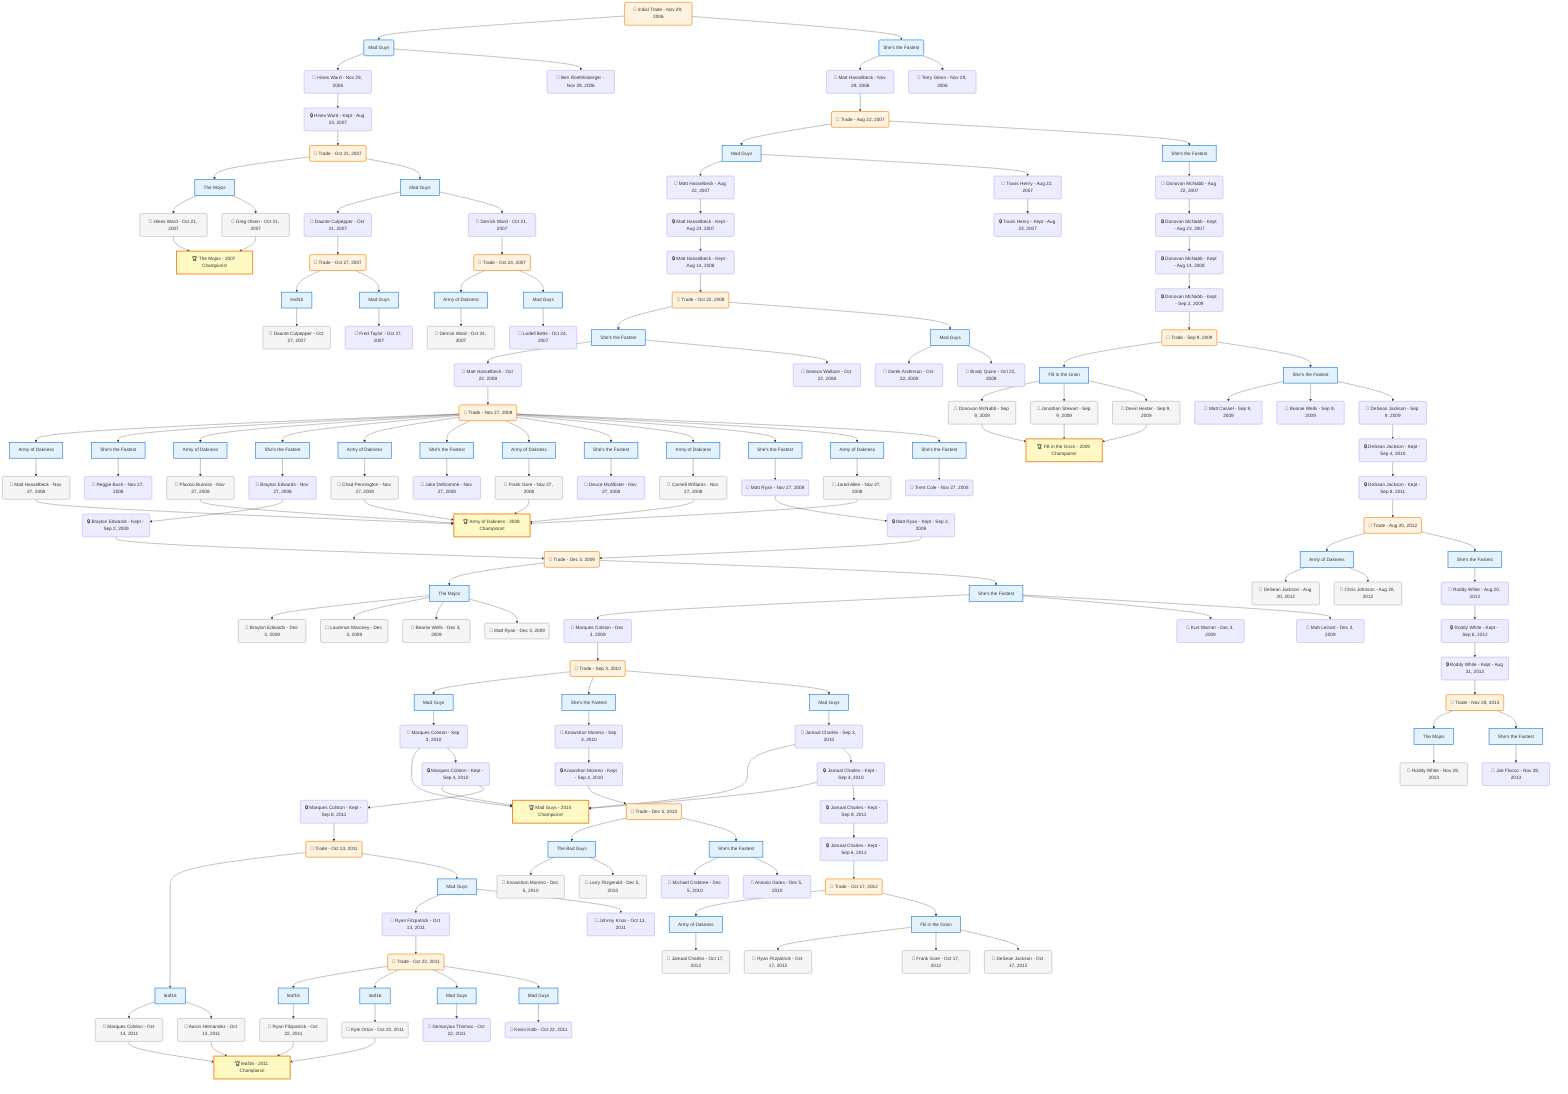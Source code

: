 flowchart TD

    TRADE_MAIN("🔄 Initial Trade - Nov 29, 2006")
    TEAM_1("Mad Guys")
    TEAM_2("She's the Fastest")
    NODE_bdd103d9-e937-4bd8-b04e-546096a292a3("🔄 Hines Ward - Nov 29, 2006")
    NODE_6dc4042b-a2e1-40c6-8e03-38e6cf033431("🔒 Hines Ward - Kept - Aug 23, 2007")
    TRADE_b250236a-2382-4234-a042-2fa84a81b06a_3("🔄 Trade - Oct 21, 2007")
    TEAM_bbe2d0ad-54cf-4c22-be82-b2a5f262a157_4["The Mojos"]
    NODE_a7ed07a6-5420-4b99-8ae3-52ac5f26f613("🔄 Hines Ward - Oct 21, 2007")
    CHAMP_bbe2d0ad-54cf-4c22-be82-b2a5f262a157_2007["🏆 The Mojos - 2007 Champions!"]
    NODE_d004e552-ba1f-4f47-9539-624fc836fe72("🔄 Greg Olsen - Oct 21, 2007")
    TEAM_f5908944-6efd-40eb-af54-6c53004e0e2f_5["Mad Guys"]
    NODE_cff5655f-ac9d-487f-8ed1-92e3214e7365("🔄 Daunte Culpepper - Oct 21, 2007")
    TRADE_d82814c6-efe8-490e-b050-0827437467f5_6("🔄 Trade - Oct 27, 2007")
    TEAM_66fb98f4-89a7-45f9-893a-b41d71e6249d_7["leaf16"]
    NODE_40344948-41af-46d8-aa96-162bd5375742("🔄 Daunte Culpepper - Oct 27, 2007")
    TEAM_f5908944-6efd-40eb-af54-6c53004e0e2f_8["Mad Guys"]
    NODE_7c19adeb-a389-46dd-b0ce-fd57c985fe12("🔄 Fred Taylor - Oct 27, 2007")
    NODE_81120f5b-22bd-47e9-ab35-f04a90bb4058("🔄 Derrick Ward - Oct 21, 2007")
    TRADE_25353955-008c-4061-a94f-c2f38bd5f009_9("🔄 Trade - Oct 24, 2007")
    TEAM_40f7599b-e68f-4bf4-9553-bf7e10924635_10["Army of Dakness"]
    NODE_1a6c2671-f892-47bc-a02b-48de9fec7422("🔄 Derrick Ward - Oct 24, 2007")
    TEAM_f5908944-6efd-40eb-af54-6c53004e0e2f_11["Mad Guys"]
    NODE_1b4d153f-f93c-4472-8458-b95431e8694e("🔄 Ladell Betts - Oct 24, 2007")
    NODE_ba802b4a-92bf-43a5-ba4e-92405ba533ed("🔄 Matt Hasselbeck - Nov 29, 2006")
    TRADE_308eb20b-53a3-4f9b-966d-71bfd7563fae_12("🔄 Trade - Aug 22, 2007")
    TEAM_f5908944-6efd-40eb-af54-6c53004e0e2f_13["Mad Guys"]
    NODE_06b4815b-97ba-4f51-8303-f5cfed55f7a3("🔄 Matt Hasselbeck - Aug 22, 2007")
    NODE_29a80d27-da55-4a8f-b90e-1b0a2bb8b573("🔒 Matt Hasselbeck - Kept - Aug 23, 2007")
    NODE_5383a8a6-54ff-4de8-a1bc-274dfd030bb2("🔒 Matt Hasselbeck - Kept - Aug 14, 2008")
    TRADE_08ea19ae-332e-432b-8ff4-1195d938b031_14("🔄 Trade - Oct 22, 2008")
    TEAM_4449259f-64af-44fd-9235-1facc0926234_15["She's the Fastest"]
    NODE_bd4d4881-44b8-4666-9696-8bf425bbafc4("🔄 Matt Hasselbeck - Oct 22, 2008")
    TRADE_e1822b1f-88ef-441d-b22b-c3bf84885845_16("🔄 Trade - Nov 27, 2008")
    TEAM_40f7599b-e68f-4bf4-9553-bf7e10924635_17["Army of Dakness"]
    NODE_ec9d5f46-aaa5-4a88-bf26-8c88a804c8ed("🔄 Matt Hasselbeck - Nov 27, 2008")
    CHAMP_40f7599b-e68f-4bf4-9553-bf7e10924635_2008["🏆 Army of Dakness - 2008 Champions!"]
    TEAM_4449259f-64af-44fd-9235-1facc0926234_18["She's the Fastest"]
    NODE_14b06632-7882-4a01-9c25-3651727a0bd0("🔄 Reggie Bush - Nov 27, 2008")
    TEAM_40f7599b-e68f-4bf4-9553-bf7e10924635_19["Army of Dakness"]
    NODE_dd9494d8-6b71-4d22-8161-3cb161ba28de("🔄 Plaxico Burress - Nov 27, 2008")
    TEAM_4449259f-64af-44fd-9235-1facc0926234_20["She's the Fastest"]
    NODE_3862c574-4539-4e48-9a28-49b39cdcb440("🔄 Braylon Edwards - Nov 27, 2008")
    NODE_2ef9bf5f-f560-4d4e-828f-65788948c234("🔒 Braylon Edwards - Kept - Sep 2, 2009")
    TRADE_e8c7b327-7c15-4132-8918-1ccb803d3cb3_21("🔄 Trade - Dec 3, 2009")
    TEAM_bbe2d0ad-54cf-4c22-be82-b2a5f262a157_22["The Mojos"]
    NODE_8ad98370-e765-4528-899b-039fc791b409("🔄 Braylon Edwards - Dec 3, 2009")
    NODE_16e44121-7fef-4e60-a4d8-39d87a019805("🔄 Laurence Maroney - Dec 3, 2009")
    NODE_fb21570f-4fa7-4277-b242-752759ecd6ca("🔄 Beanie Wells - Dec 3, 2009")
    NODE_7ae52589-c36b-4b14-8fb9-f6b745ba608d("🔄 Matt Ryan - Dec 3, 2009")
    TEAM_4449259f-64af-44fd-9235-1facc0926234_23["She's the Fastest"]
    NODE_8f183324-b3dc-46b4-bbe0-76f206cb24ee("🔄 Marques Colston - Dec 3, 2009")
    TRADE_664c0593-08b2-4014-96b5-f9505dd0abcf_24("🔄 Trade - Sep 3, 2010")
    TEAM_f5908944-6efd-40eb-af54-6c53004e0e2f_25["Mad Guys"]
    NODE_95e1e39b-1714-410c-9892-ac5cc4bc5223("🔄 Marques Colston - Sep 3, 2010")
    CHAMP_f5908944-6efd-40eb-af54-6c53004e0e2f_2010["🏆 Mad Guys - 2010 Champions!"]
    NODE_10d2a316-3064-4a47-aa84-090f7269cf91("🔒 Marques Colston - Kept - Sep 4, 2010")
    NODE_141930ae-9562-425a-8e5c-02a1dc58052a("🔒 Marques Colston - Kept - Sep 8, 2011")
    TRADE_d1a5cf90-3082-44bc-b0f9-e18447f5bb8e_26("🔄 Trade - Oct 13, 2011")
    TEAM_66fb98f4-89a7-45f9-893a-b41d71e6249d_27["leaf16"]
    NODE_e42a7add-5f66-44be-b797-58e2800a81ab("🔄 Marques Colston - Oct 13, 2011")
    CHAMP_66fb98f4-89a7-45f9-893a-b41d71e6249d_2011["🏆 leaf16 - 2011 Champions!"]
    NODE_2287f065-a684-41e4-98cf-583800446e55("🔄 Aaron Hernandez - Oct 13, 2011")
    TEAM_f5908944-6efd-40eb-af54-6c53004e0e2f_28["Mad Guys"]
    NODE_98dd0f74-ae65-4c0e-bc1e-0334a5e71f0a("🔄 Ryan Fitzpatrick - Oct 13, 2011")
    TRADE_8ab45a4d-fc81-4a69-b148-6d5b67501daa_29("🔄 Trade - Oct 22, 2011")
    TEAM_66fb98f4-89a7-45f9-893a-b41d71e6249d_30["leaf16"]
    NODE_13ac1331-c23d-4b5e-b4e4-4acc0a117b8f("🔄 Ryan Fitzpatrick - Oct 22, 2011")
    TEAM_66fb98f4-89a7-45f9-893a-b41d71e6249d_31["leaf16"]
    NODE_b708b08d-9b71-48df-aee3-13280a459525("🔄 Kyle Orton - Oct 22, 2011")
    TEAM_f5908944-6efd-40eb-af54-6c53004e0e2f_32["Mad Guys"]
    NODE_b4648a1f-2621-4237-8133-66d22a949324("🔄 Demaryius Thomas - Oct 22, 2011")
    TEAM_f5908944-6efd-40eb-af54-6c53004e0e2f_33["Mad Guys"]
    NODE_a64f7dd6-d909-4a4b-8d06-8007e62bf98e("🔄 Kevin Kolb - Oct 22, 2011")
    NODE_874bb423-0bf4-4a74-bb1e-0aaa8eeb7711("🔄 Johnny Knox - Oct 13, 2011")
    TEAM_4449259f-64af-44fd-9235-1facc0926234_34["She's the Fastest"]
    NODE_fd02085d-71ad-46e1-b7cc-06f45da9eb89("🔄 Knowshon Moreno - Sep 3, 2010")
    NODE_27d92d64-f467-4a04-b71b-391a2d495356("🔒 Knowshon Moreno - Kept - Sep 4, 2010")
    TRADE_7079c566-1aef-449d-80e3-81013e223777_35("🔄 Trade - Dec 5, 2010")
    TEAM_b2220d1a-ff75-4622-9757-09978901110f_36["The Bad Guys"]
    NODE_e3eeb034-e4c6-4be5-a812-b2c48eba0d53("🔄 Knowshon Moreno - Dec 5, 2010")
    NODE_fbf9d819-d0b8-4ee4-afe1-0b279afe083d("🔄 Larry Fitzgerald - Dec 5, 2010")
    TEAM_4449259f-64af-44fd-9235-1facc0926234_37["She's the Fastest"]
    NODE_3f49242f-c13a-4378-b163-959d8092b13e("🔄 Michael Crabtree - Dec 5, 2010")
    NODE_e2188277-78ab-4766-9782-da39ab3295ef("🔄 Antonio Gates - Dec 5, 2010")
    TEAM_f5908944-6efd-40eb-af54-6c53004e0e2f_38["Mad Guys"]
    NODE_281c90e5-f919-4693-8733-eee9f5c6f6da("🔄 Jamaal Charles - Sep 3, 2010")
    NODE_50b2659a-d773-4a36-9760-8bcacc4ba47f("🔒 Jamaal Charles - Kept - Sep 4, 2010")
    NODE_b1911abe-3f45-48b4-b5be-9c2a083867b7("🔒 Jamaal Charles - Kept - Sep 8, 2011")
    NODE_f5a11ded-3553-4024-9003-ca99500e7883("🔒 Jamaal Charles - Kept - Sep 6, 2012")
    TRADE_ff32239c-11a2-47de-ac30-358085860f58_39("🔄 Trade - Oct 17, 2012")
    TEAM_40f7599b-e68f-4bf4-9553-bf7e10924635_40["Army of Dakness"]
    NODE_4ab42e2d-415b-4e91-a8f1-43842c82961e("🔄 Jamaal Charles - Oct 17, 2012")
    TEAM_f483ecf1-cd17-4991-854b-e52dfc957b45_41["FB in the Groin"]
    NODE_d5bfc02b-fa68-4955-b2fa-744ca8ca65c5("🔄 Ryan Fitzpatrick - Oct 17, 2012")
    NODE_01609838-9cca-4021-95a7-8bd0af822f8c("🔄 Frank Gore - Oct 17, 2012")
    NODE_f301ec06-c3ae-4c5b-bd4f-e38857e847f6("🔄 DeSean Jackson - Oct 17, 2012")
    NODE_6bc2416f-f57e-4b16-8235-be0b7609e651("🔄 Kurt Warner - Dec 3, 2009")
    NODE_1ef12492-61ee-4b66-bd62-daa01556b535("🔄 Matt Leinart - Dec 3, 2009")
    TEAM_40f7599b-e68f-4bf4-9553-bf7e10924635_42["Army of Dakness"]
    NODE_7fbad2ef-782e-4d70-ab1d-4d262bd08b56("🔄 Chad Pennington - Nov 27, 2008")
    TEAM_4449259f-64af-44fd-9235-1facc0926234_43["She's the Fastest"]
    NODE_2f00e204-c7c6-408f-8d63-50d2b2fdd3a0("🔄 Jake Delhomme - Nov 27, 2008")
    TEAM_40f7599b-e68f-4bf4-9553-bf7e10924635_44["Army of Dakness"]
    NODE_c285c915-1bc5-401b-b5d8-966ba67d289f("🔄 Frank Gore - Nov 27, 2008")
    TEAM_4449259f-64af-44fd-9235-1facc0926234_45["She's the Fastest"]
    NODE_1b9bf3a7-20c7-43e2-83ef-96a77e4b5b78("🔄 Deuce McAllister - Nov 27, 2008")
    TEAM_40f7599b-e68f-4bf4-9553-bf7e10924635_46["Army of Dakness"]
    NODE_43ed03b3-0f9f-4916-ac6e-c08c86865375("🔄 Carnell Williams - Nov 27, 2008")
    TEAM_4449259f-64af-44fd-9235-1facc0926234_47["She's the Fastest"]
    NODE_13992bdc-ffe2-4b97-a9aa-d87432a15494("🔄 Matt Ryan - Nov 27, 2008")
    NODE_8f9e26e8-1f3e-4872-a702-55906b44d7bb("🔒 Matt Ryan - Kept - Sep 2, 2009")
    TEAM_40f7599b-e68f-4bf4-9553-bf7e10924635_48["Army of Dakness"]
    NODE_7fae993d-c09e-492e-89b1-f5be3c142ef8("🔄 Jared Allen - Nov 27, 2008")
    TEAM_4449259f-64af-44fd-9235-1facc0926234_49["She's the Fastest"]
    NODE_53201115-f286-4398-ac9e-f7ded46fcec1("🔄 Trent Cole - Nov 27, 2008")
    NODE_a90e34ed-fb5b-4a88-9a44-305cb2d4b8fe("🔄 Seneca Wallace - Oct 22, 2008")
    TEAM_f5908944-6efd-40eb-af54-6c53004e0e2f_50["Mad Guys"]
    NODE_d67519c0-84d4-4053-a6d8-c1add14a0aec("🔄 Derek Anderson - Oct 22, 2008")
    NODE_e53ef0e0-8798-4234-b421-fac8c51a22f8("🔄 Brady Quinn - Oct 22, 2008")
    NODE_5040ed8f-9252-42e7-8404-b38608ad1d57("🔄 Travis Henry - Aug 22, 2007")
    NODE_6175ba4e-58ab-4407-8c10-4b7bea75f07e("🔒 Travis Henry - Kept - Aug 23, 2007")
    TEAM_4449259f-64af-44fd-9235-1facc0926234_51["She's the Fastest"]
    NODE_785862b2-4564-4496-aacf-45ba6c83093f("🔄 Donovan McNabb - Aug 22, 2007")
    NODE_6d0e067b-138d-4c48-a5a8-b1066288bdf3("🔒 Donovan McNabb - Kept - Aug 23, 2007")
    NODE_f4f33216-fc5e-425e-a2da-c957a8101213("🔒 Donovan McNabb - Kept - Aug 14, 2008")
    NODE_566b66a0-df77-4a32-a603-975b992e6062("🔒 Donovan McNabb - Kept - Sep 2, 2009")
    TRADE_d64744f2-649c-41d8-81d6-cb12408f9a20_52("🔄 Trade - Sep 9, 2009")
    TEAM_f483ecf1-cd17-4991-854b-e52dfc957b45_53["FB in the Groin"]
    NODE_3128e3d6-ada1-4ddc-99ad-add55e2d292b("🔄 Donovan McNabb - Sep 9, 2009")
    CHAMP_f483ecf1-cd17-4991-854b-e52dfc957b45_2009["🏆 FB in the Groin - 2009 Champions!"]
    NODE_15682633-4c98-4792-b4d5-ef220e682543("🔄 Jonathan Stewart - Sep 9, 2009")
    NODE_2506304d-9aeb-4778-8bbb-feb1241129b8("🔄 Devin Hester - Sep 9, 2009")
    TEAM_4449259f-64af-44fd-9235-1facc0926234_54["She's the Fastest"]
    NODE_da366052-1793-4ec3-aeef-e2d58fcebf07("🔄 Matt Cassel - Sep 9, 2009")
    NODE_6dd1fdfd-8b13-4c36-b124-f5bc0932f73f("🔄 Beanie Wells - Sep 9, 2009")
    NODE_620b330b-81b8-4a9f-9476-febda8d1f7e0("🔄 DeSean Jackson - Sep 9, 2009")
    NODE_4108947d-3fba-4cd0-b690-a74622f6719b("🔒 DeSean Jackson - Kept - Sep 4, 2010")
    NODE_847cf1ae-bc2d-47d1-a1e7-f5ebcd390247("🔒 DeSean Jackson - Kept - Sep 8, 2011")
    TRADE_776f10c8-b633-44f1-9b69-2c1a3e3960a8_55("🔄 Trade - Aug 20, 2012")
    TEAM_40f7599b-e68f-4bf4-9553-bf7e10924635_56["Army of Dakness"]
    NODE_f91646d3-8672-4501-84ce-fee2f323f2a6("🔄 DeSean Jackson - Aug 20, 2012")
    NODE_0b176d9f-318c-441e-bec5-2f4e158dfe93("🔄 Chris Johnson - Aug 20, 2012")
    TEAM_4449259f-64af-44fd-9235-1facc0926234_57["She's the Fastest"]
    NODE_5014c5ff-0cc0-477c-8366-0057daba9002("🔄 Roddy White - Aug 20, 2012")
    NODE_b73ba180-9d18-48a1-b198-dd22f915a95f("🔒 Roddy White - Kept - Sep 6, 2012")
    NODE_3bb6ed06-96a5-4ace-89d9-8d7919d0dae1("🔒 Roddy White - Kept - Aug 31, 2013")
    TRADE_0ded9ddb-c05f-4690-885f-7c5615a42e55_58("🔄 Trade - Nov 28, 2013")
    TEAM_bbe2d0ad-54cf-4c22-be82-b2a5f262a157_59["The Mojos"]
    NODE_4f5d45ce-ecc7-4ae4-a143-0b055f240c09("🔄 Roddy White - Nov 28, 2013")
    TEAM_4449259f-64af-44fd-9235-1facc0926234_60["She's the Fastest"]
    NODE_d8b30ecd-e75e-4fa9-a32d-edb51a22a96e("🔄 Joe Flacco - Nov 28, 2013")
    NODE_26eb6b05-5762-4b25-8cba-d62d74e4bc48("🔄 Terry Glenn - Nov 29, 2006")
    NODE_58f26ffa-7c76-48c0-a511-e4ad4db00d53("🔄 Ben Roethlisberger - Nov 29, 2006")

    TRADE_MAIN --> TEAM_1
    TRADE_MAIN --> TEAM_2
    TEAM_1 --> NODE_bdd103d9-e937-4bd8-b04e-546096a292a3
    NODE_bdd103d9-e937-4bd8-b04e-546096a292a3 --> NODE_6dc4042b-a2e1-40c6-8e03-38e6cf033431
    NODE_6dc4042b-a2e1-40c6-8e03-38e6cf033431 --> TRADE_b250236a-2382-4234-a042-2fa84a81b06a_3
    TRADE_b250236a-2382-4234-a042-2fa84a81b06a_3 --> TEAM_bbe2d0ad-54cf-4c22-be82-b2a5f262a157_4
    TEAM_bbe2d0ad-54cf-4c22-be82-b2a5f262a157_4 --> NODE_a7ed07a6-5420-4b99-8ae3-52ac5f26f613
    NODE_a7ed07a6-5420-4b99-8ae3-52ac5f26f613 --> CHAMP_bbe2d0ad-54cf-4c22-be82-b2a5f262a157_2007
    TEAM_bbe2d0ad-54cf-4c22-be82-b2a5f262a157_4 --> NODE_d004e552-ba1f-4f47-9539-624fc836fe72
    NODE_d004e552-ba1f-4f47-9539-624fc836fe72 --> CHAMP_bbe2d0ad-54cf-4c22-be82-b2a5f262a157_2007
    TRADE_b250236a-2382-4234-a042-2fa84a81b06a_3 --> TEAM_f5908944-6efd-40eb-af54-6c53004e0e2f_5
    TEAM_f5908944-6efd-40eb-af54-6c53004e0e2f_5 --> NODE_cff5655f-ac9d-487f-8ed1-92e3214e7365
    NODE_cff5655f-ac9d-487f-8ed1-92e3214e7365 --> TRADE_d82814c6-efe8-490e-b050-0827437467f5_6
    TRADE_d82814c6-efe8-490e-b050-0827437467f5_6 --> TEAM_66fb98f4-89a7-45f9-893a-b41d71e6249d_7
    TEAM_66fb98f4-89a7-45f9-893a-b41d71e6249d_7 --> NODE_40344948-41af-46d8-aa96-162bd5375742
    TRADE_d82814c6-efe8-490e-b050-0827437467f5_6 --> TEAM_f5908944-6efd-40eb-af54-6c53004e0e2f_8
    TEAM_f5908944-6efd-40eb-af54-6c53004e0e2f_8 --> NODE_7c19adeb-a389-46dd-b0ce-fd57c985fe12
    TEAM_f5908944-6efd-40eb-af54-6c53004e0e2f_5 --> NODE_81120f5b-22bd-47e9-ab35-f04a90bb4058
    NODE_81120f5b-22bd-47e9-ab35-f04a90bb4058 --> TRADE_25353955-008c-4061-a94f-c2f38bd5f009_9
    TRADE_25353955-008c-4061-a94f-c2f38bd5f009_9 --> TEAM_40f7599b-e68f-4bf4-9553-bf7e10924635_10
    TEAM_40f7599b-e68f-4bf4-9553-bf7e10924635_10 --> NODE_1a6c2671-f892-47bc-a02b-48de9fec7422
    TRADE_25353955-008c-4061-a94f-c2f38bd5f009_9 --> TEAM_f5908944-6efd-40eb-af54-6c53004e0e2f_11
    TEAM_f5908944-6efd-40eb-af54-6c53004e0e2f_11 --> NODE_1b4d153f-f93c-4472-8458-b95431e8694e
    TEAM_2 --> NODE_ba802b4a-92bf-43a5-ba4e-92405ba533ed
    NODE_ba802b4a-92bf-43a5-ba4e-92405ba533ed --> TRADE_308eb20b-53a3-4f9b-966d-71bfd7563fae_12
    TRADE_308eb20b-53a3-4f9b-966d-71bfd7563fae_12 --> TEAM_f5908944-6efd-40eb-af54-6c53004e0e2f_13
    TEAM_f5908944-6efd-40eb-af54-6c53004e0e2f_13 --> NODE_06b4815b-97ba-4f51-8303-f5cfed55f7a3
    NODE_06b4815b-97ba-4f51-8303-f5cfed55f7a3 --> NODE_29a80d27-da55-4a8f-b90e-1b0a2bb8b573
    NODE_29a80d27-da55-4a8f-b90e-1b0a2bb8b573 --> NODE_5383a8a6-54ff-4de8-a1bc-274dfd030bb2
    NODE_5383a8a6-54ff-4de8-a1bc-274dfd030bb2 --> TRADE_08ea19ae-332e-432b-8ff4-1195d938b031_14
    TRADE_08ea19ae-332e-432b-8ff4-1195d938b031_14 --> TEAM_4449259f-64af-44fd-9235-1facc0926234_15
    TEAM_4449259f-64af-44fd-9235-1facc0926234_15 --> NODE_bd4d4881-44b8-4666-9696-8bf425bbafc4
    NODE_bd4d4881-44b8-4666-9696-8bf425bbafc4 --> TRADE_e1822b1f-88ef-441d-b22b-c3bf84885845_16
    TRADE_e1822b1f-88ef-441d-b22b-c3bf84885845_16 --> TEAM_40f7599b-e68f-4bf4-9553-bf7e10924635_17
    TEAM_40f7599b-e68f-4bf4-9553-bf7e10924635_17 --> NODE_ec9d5f46-aaa5-4a88-bf26-8c88a804c8ed
    NODE_ec9d5f46-aaa5-4a88-bf26-8c88a804c8ed --> CHAMP_40f7599b-e68f-4bf4-9553-bf7e10924635_2008
    TRADE_e1822b1f-88ef-441d-b22b-c3bf84885845_16 --> TEAM_4449259f-64af-44fd-9235-1facc0926234_18
    TEAM_4449259f-64af-44fd-9235-1facc0926234_18 --> NODE_14b06632-7882-4a01-9c25-3651727a0bd0
    TRADE_e1822b1f-88ef-441d-b22b-c3bf84885845_16 --> TEAM_40f7599b-e68f-4bf4-9553-bf7e10924635_19
    TEAM_40f7599b-e68f-4bf4-9553-bf7e10924635_19 --> NODE_dd9494d8-6b71-4d22-8161-3cb161ba28de
    NODE_dd9494d8-6b71-4d22-8161-3cb161ba28de --> CHAMP_40f7599b-e68f-4bf4-9553-bf7e10924635_2008
    TRADE_e1822b1f-88ef-441d-b22b-c3bf84885845_16 --> TEAM_4449259f-64af-44fd-9235-1facc0926234_20
    TEAM_4449259f-64af-44fd-9235-1facc0926234_20 --> NODE_3862c574-4539-4e48-9a28-49b39cdcb440
    NODE_3862c574-4539-4e48-9a28-49b39cdcb440 --> NODE_2ef9bf5f-f560-4d4e-828f-65788948c234
    NODE_2ef9bf5f-f560-4d4e-828f-65788948c234 --> TRADE_e8c7b327-7c15-4132-8918-1ccb803d3cb3_21
    TRADE_e8c7b327-7c15-4132-8918-1ccb803d3cb3_21 --> TEAM_bbe2d0ad-54cf-4c22-be82-b2a5f262a157_22
    TEAM_bbe2d0ad-54cf-4c22-be82-b2a5f262a157_22 --> NODE_8ad98370-e765-4528-899b-039fc791b409
    TEAM_bbe2d0ad-54cf-4c22-be82-b2a5f262a157_22 --> NODE_16e44121-7fef-4e60-a4d8-39d87a019805
    TEAM_bbe2d0ad-54cf-4c22-be82-b2a5f262a157_22 --> NODE_fb21570f-4fa7-4277-b242-752759ecd6ca
    TEAM_bbe2d0ad-54cf-4c22-be82-b2a5f262a157_22 --> NODE_7ae52589-c36b-4b14-8fb9-f6b745ba608d
    TRADE_e8c7b327-7c15-4132-8918-1ccb803d3cb3_21 --> TEAM_4449259f-64af-44fd-9235-1facc0926234_23
    TEAM_4449259f-64af-44fd-9235-1facc0926234_23 --> NODE_8f183324-b3dc-46b4-bbe0-76f206cb24ee
    NODE_8f183324-b3dc-46b4-bbe0-76f206cb24ee --> TRADE_664c0593-08b2-4014-96b5-f9505dd0abcf_24
    TRADE_664c0593-08b2-4014-96b5-f9505dd0abcf_24 --> TEAM_f5908944-6efd-40eb-af54-6c53004e0e2f_25
    TEAM_f5908944-6efd-40eb-af54-6c53004e0e2f_25 --> NODE_95e1e39b-1714-410c-9892-ac5cc4bc5223
    NODE_95e1e39b-1714-410c-9892-ac5cc4bc5223 --> CHAMP_f5908944-6efd-40eb-af54-6c53004e0e2f_2010
    NODE_95e1e39b-1714-410c-9892-ac5cc4bc5223 --> NODE_10d2a316-3064-4a47-aa84-090f7269cf91
    NODE_10d2a316-3064-4a47-aa84-090f7269cf91 --> CHAMP_f5908944-6efd-40eb-af54-6c53004e0e2f_2010
    NODE_10d2a316-3064-4a47-aa84-090f7269cf91 --> NODE_141930ae-9562-425a-8e5c-02a1dc58052a
    NODE_141930ae-9562-425a-8e5c-02a1dc58052a --> TRADE_d1a5cf90-3082-44bc-b0f9-e18447f5bb8e_26
    TRADE_d1a5cf90-3082-44bc-b0f9-e18447f5bb8e_26 --> TEAM_66fb98f4-89a7-45f9-893a-b41d71e6249d_27
    TEAM_66fb98f4-89a7-45f9-893a-b41d71e6249d_27 --> NODE_e42a7add-5f66-44be-b797-58e2800a81ab
    NODE_e42a7add-5f66-44be-b797-58e2800a81ab --> CHAMP_66fb98f4-89a7-45f9-893a-b41d71e6249d_2011
    TEAM_66fb98f4-89a7-45f9-893a-b41d71e6249d_27 --> NODE_2287f065-a684-41e4-98cf-583800446e55
    NODE_2287f065-a684-41e4-98cf-583800446e55 --> CHAMP_66fb98f4-89a7-45f9-893a-b41d71e6249d_2011
    TRADE_d1a5cf90-3082-44bc-b0f9-e18447f5bb8e_26 --> TEAM_f5908944-6efd-40eb-af54-6c53004e0e2f_28
    TEAM_f5908944-6efd-40eb-af54-6c53004e0e2f_28 --> NODE_98dd0f74-ae65-4c0e-bc1e-0334a5e71f0a
    NODE_98dd0f74-ae65-4c0e-bc1e-0334a5e71f0a --> TRADE_8ab45a4d-fc81-4a69-b148-6d5b67501daa_29
    TRADE_8ab45a4d-fc81-4a69-b148-6d5b67501daa_29 --> TEAM_66fb98f4-89a7-45f9-893a-b41d71e6249d_30
    TEAM_66fb98f4-89a7-45f9-893a-b41d71e6249d_30 --> NODE_13ac1331-c23d-4b5e-b4e4-4acc0a117b8f
    NODE_13ac1331-c23d-4b5e-b4e4-4acc0a117b8f --> CHAMP_66fb98f4-89a7-45f9-893a-b41d71e6249d_2011
    TRADE_8ab45a4d-fc81-4a69-b148-6d5b67501daa_29 --> TEAM_66fb98f4-89a7-45f9-893a-b41d71e6249d_31
    TEAM_66fb98f4-89a7-45f9-893a-b41d71e6249d_31 --> NODE_b708b08d-9b71-48df-aee3-13280a459525
    NODE_b708b08d-9b71-48df-aee3-13280a459525 --> CHAMP_66fb98f4-89a7-45f9-893a-b41d71e6249d_2011
    TRADE_8ab45a4d-fc81-4a69-b148-6d5b67501daa_29 --> TEAM_f5908944-6efd-40eb-af54-6c53004e0e2f_32
    TEAM_f5908944-6efd-40eb-af54-6c53004e0e2f_32 --> NODE_b4648a1f-2621-4237-8133-66d22a949324
    TRADE_8ab45a4d-fc81-4a69-b148-6d5b67501daa_29 --> TEAM_f5908944-6efd-40eb-af54-6c53004e0e2f_33
    TEAM_f5908944-6efd-40eb-af54-6c53004e0e2f_33 --> NODE_a64f7dd6-d909-4a4b-8d06-8007e62bf98e
    TEAM_f5908944-6efd-40eb-af54-6c53004e0e2f_28 --> NODE_874bb423-0bf4-4a74-bb1e-0aaa8eeb7711
    TRADE_664c0593-08b2-4014-96b5-f9505dd0abcf_24 --> TEAM_4449259f-64af-44fd-9235-1facc0926234_34
    TEAM_4449259f-64af-44fd-9235-1facc0926234_34 --> NODE_fd02085d-71ad-46e1-b7cc-06f45da9eb89
    NODE_fd02085d-71ad-46e1-b7cc-06f45da9eb89 --> NODE_27d92d64-f467-4a04-b71b-391a2d495356
    NODE_27d92d64-f467-4a04-b71b-391a2d495356 --> TRADE_7079c566-1aef-449d-80e3-81013e223777_35
    TRADE_7079c566-1aef-449d-80e3-81013e223777_35 --> TEAM_b2220d1a-ff75-4622-9757-09978901110f_36
    TEAM_b2220d1a-ff75-4622-9757-09978901110f_36 --> NODE_e3eeb034-e4c6-4be5-a812-b2c48eba0d53
    TEAM_b2220d1a-ff75-4622-9757-09978901110f_36 --> NODE_fbf9d819-d0b8-4ee4-afe1-0b279afe083d
    TRADE_7079c566-1aef-449d-80e3-81013e223777_35 --> TEAM_4449259f-64af-44fd-9235-1facc0926234_37
    TEAM_4449259f-64af-44fd-9235-1facc0926234_37 --> NODE_3f49242f-c13a-4378-b163-959d8092b13e
    TEAM_4449259f-64af-44fd-9235-1facc0926234_37 --> NODE_e2188277-78ab-4766-9782-da39ab3295ef
    TRADE_664c0593-08b2-4014-96b5-f9505dd0abcf_24 --> TEAM_f5908944-6efd-40eb-af54-6c53004e0e2f_38
    TEAM_f5908944-6efd-40eb-af54-6c53004e0e2f_38 --> NODE_281c90e5-f919-4693-8733-eee9f5c6f6da
    NODE_281c90e5-f919-4693-8733-eee9f5c6f6da --> CHAMP_f5908944-6efd-40eb-af54-6c53004e0e2f_2010
    NODE_281c90e5-f919-4693-8733-eee9f5c6f6da --> NODE_50b2659a-d773-4a36-9760-8bcacc4ba47f
    NODE_50b2659a-d773-4a36-9760-8bcacc4ba47f --> CHAMP_f5908944-6efd-40eb-af54-6c53004e0e2f_2010
    NODE_50b2659a-d773-4a36-9760-8bcacc4ba47f --> NODE_b1911abe-3f45-48b4-b5be-9c2a083867b7
    NODE_b1911abe-3f45-48b4-b5be-9c2a083867b7 --> NODE_f5a11ded-3553-4024-9003-ca99500e7883
    NODE_f5a11ded-3553-4024-9003-ca99500e7883 --> TRADE_ff32239c-11a2-47de-ac30-358085860f58_39
    TRADE_ff32239c-11a2-47de-ac30-358085860f58_39 --> TEAM_40f7599b-e68f-4bf4-9553-bf7e10924635_40
    TEAM_40f7599b-e68f-4bf4-9553-bf7e10924635_40 --> NODE_4ab42e2d-415b-4e91-a8f1-43842c82961e
    TRADE_ff32239c-11a2-47de-ac30-358085860f58_39 --> TEAM_f483ecf1-cd17-4991-854b-e52dfc957b45_41
    TEAM_f483ecf1-cd17-4991-854b-e52dfc957b45_41 --> NODE_d5bfc02b-fa68-4955-b2fa-744ca8ca65c5
    TEAM_f483ecf1-cd17-4991-854b-e52dfc957b45_41 --> NODE_01609838-9cca-4021-95a7-8bd0af822f8c
    TEAM_f483ecf1-cd17-4991-854b-e52dfc957b45_41 --> NODE_f301ec06-c3ae-4c5b-bd4f-e38857e847f6
    TEAM_4449259f-64af-44fd-9235-1facc0926234_23 --> NODE_6bc2416f-f57e-4b16-8235-be0b7609e651
    TEAM_4449259f-64af-44fd-9235-1facc0926234_23 --> NODE_1ef12492-61ee-4b66-bd62-daa01556b535
    TRADE_e1822b1f-88ef-441d-b22b-c3bf84885845_16 --> TEAM_40f7599b-e68f-4bf4-9553-bf7e10924635_42
    TEAM_40f7599b-e68f-4bf4-9553-bf7e10924635_42 --> NODE_7fbad2ef-782e-4d70-ab1d-4d262bd08b56
    NODE_7fbad2ef-782e-4d70-ab1d-4d262bd08b56 --> CHAMP_40f7599b-e68f-4bf4-9553-bf7e10924635_2008
    TRADE_e1822b1f-88ef-441d-b22b-c3bf84885845_16 --> TEAM_4449259f-64af-44fd-9235-1facc0926234_43
    TEAM_4449259f-64af-44fd-9235-1facc0926234_43 --> NODE_2f00e204-c7c6-408f-8d63-50d2b2fdd3a0
    TRADE_e1822b1f-88ef-441d-b22b-c3bf84885845_16 --> TEAM_40f7599b-e68f-4bf4-9553-bf7e10924635_44
    TEAM_40f7599b-e68f-4bf4-9553-bf7e10924635_44 --> NODE_c285c915-1bc5-401b-b5d8-966ba67d289f
    NODE_c285c915-1bc5-401b-b5d8-966ba67d289f --> CHAMP_40f7599b-e68f-4bf4-9553-bf7e10924635_2008
    TRADE_e1822b1f-88ef-441d-b22b-c3bf84885845_16 --> TEAM_4449259f-64af-44fd-9235-1facc0926234_45
    TEAM_4449259f-64af-44fd-9235-1facc0926234_45 --> NODE_1b9bf3a7-20c7-43e2-83ef-96a77e4b5b78
    TRADE_e1822b1f-88ef-441d-b22b-c3bf84885845_16 --> TEAM_40f7599b-e68f-4bf4-9553-bf7e10924635_46
    TEAM_40f7599b-e68f-4bf4-9553-bf7e10924635_46 --> NODE_43ed03b3-0f9f-4916-ac6e-c08c86865375
    NODE_43ed03b3-0f9f-4916-ac6e-c08c86865375 --> CHAMP_40f7599b-e68f-4bf4-9553-bf7e10924635_2008
    TRADE_e1822b1f-88ef-441d-b22b-c3bf84885845_16 --> TEAM_4449259f-64af-44fd-9235-1facc0926234_47
    TEAM_4449259f-64af-44fd-9235-1facc0926234_47 --> NODE_13992bdc-ffe2-4b97-a9aa-d87432a15494
    NODE_13992bdc-ffe2-4b97-a9aa-d87432a15494 --> NODE_8f9e26e8-1f3e-4872-a702-55906b44d7bb
    NODE_8f9e26e8-1f3e-4872-a702-55906b44d7bb --> TRADE_e8c7b327-7c15-4132-8918-1ccb803d3cb3_21
    TRADE_e1822b1f-88ef-441d-b22b-c3bf84885845_16 --> TEAM_40f7599b-e68f-4bf4-9553-bf7e10924635_48
    TEAM_40f7599b-e68f-4bf4-9553-bf7e10924635_48 --> NODE_7fae993d-c09e-492e-89b1-f5be3c142ef8
    NODE_7fae993d-c09e-492e-89b1-f5be3c142ef8 --> CHAMP_40f7599b-e68f-4bf4-9553-bf7e10924635_2008
    TRADE_e1822b1f-88ef-441d-b22b-c3bf84885845_16 --> TEAM_4449259f-64af-44fd-9235-1facc0926234_49
    TEAM_4449259f-64af-44fd-9235-1facc0926234_49 --> NODE_53201115-f286-4398-ac9e-f7ded46fcec1
    TEAM_4449259f-64af-44fd-9235-1facc0926234_15 --> NODE_a90e34ed-fb5b-4a88-9a44-305cb2d4b8fe
    TRADE_08ea19ae-332e-432b-8ff4-1195d938b031_14 --> TEAM_f5908944-6efd-40eb-af54-6c53004e0e2f_50
    TEAM_f5908944-6efd-40eb-af54-6c53004e0e2f_50 --> NODE_d67519c0-84d4-4053-a6d8-c1add14a0aec
    TEAM_f5908944-6efd-40eb-af54-6c53004e0e2f_50 --> NODE_e53ef0e0-8798-4234-b421-fac8c51a22f8
    TEAM_f5908944-6efd-40eb-af54-6c53004e0e2f_13 --> NODE_5040ed8f-9252-42e7-8404-b38608ad1d57
    NODE_5040ed8f-9252-42e7-8404-b38608ad1d57 --> NODE_6175ba4e-58ab-4407-8c10-4b7bea75f07e
    TRADE_308eb20b-53a3-4f9b-966d-71bfd7563fae_12 --> TEAM_4449259f-64af-44fd-9235-1facc0926234_51
    TEAM_4449259f-64af-44fd-9235-1facc0926234_51 --> NODE_785862b2-4564-4496-aacf-45ba6c83093f
    NODE_785862b2-4564-4496-aacf-45ba6c83093f --> NODE_6d0e067b-138d-4c48-a5a8-b1066288bdf3
    NODE_6d0e067b-138d-4c48-a5a8-b1066288bdf3 --> NODE_f4f33216-fc5e-425e-a2da-c957a8101213
    NODE_f4f33216-fc5e-425e-a2da-c957a8101213 --> NODE_566b66a0-df77-4a32-a603-975b992e6062
    NODE_566b66a0-df77-4a32-a603-975b992e6062 --> TRADE_d64744f2-649c-41d8-81d6-cb12408f9a20_52
    TRADE_d64744f2-649c-41d8-81d6-cb12408f9a20_52 --> TEAM_f483ecf1-cd17-4991-854b-e52dfc957b45_53
    TEAM_f483ecf1-cd17-4991-854b-e52dfc957b45_53 --> NODE_3128e3d6-ada1-4ddc-99ad-add55e2d292b
    NODE_3128e3d6-ada1-4ddc-99ad-add55e2d292b --> CHAMP_f483ecf1-cd17-4991-854b-e52dfc957b45_2009
    TEAM_f483ecf1-cd17-4991-854b-e52dfc957b45_53 --> NODE_15682633-4c98-4792-b4d5-ef220e682543
    NODE_15682633-4c98-4792-b4d5-ef220e682543 --> CHAMP_f483ecf1-cd17-4991-854b-e52dfc957b45_2009
    TEAM_f483ecf1-cd17-4991-854b-e52dfc957b45_53 --> NODE_2506304d-9aeb-4778-8bbb-feb1241129b8
    NODE_2506304d-9aeb-4778-8bbb-feb1241129b8 --> CHAMP_f483ecf1-cd17-4991-854b-e52dfc957b45_2009
    TRADE_d64744f2-649c-41d8-81d6-cb12408f9a20_52 --> TEAM_4449259f-64af-44fd-9235-1facc0926234_54
    TEAM_4449259f-64af-44fd-9235-1facc0926234_54 --> NODE_da366052-1793-4ec3-aeef-e2d58fcebf07
    TEAM_4449259f-64af-44fd-9235-1facc0926234_54 --> NODE_6dd1fdfd-8b13-4c36-b124-f5bc0932f73f
    TEAM_4449259f-64af-44fd-9235-1facc0926234_54 --> NODE_620b330b-81b8-4a9f-9476-febda8d1f7e0
    NODE_620b330b-81b8-4a9f-9476-febda8d1f7e0 --> NODE_4108947d-3fba-4cd0-b690-a74622f6719b
    NODE_4108947d-3fba-4cd0-b690-a74622f6719b --> NODE_847cf1ae-bc2d-47d1-a1e7-f5ebcd390247
    NODE_847cf1ae-bc2d-47d1-a1e7-f5ebcd390247 --> TRADE_776f10c8-b633-44f1-9b69-2c1a3e3960a8_55
    TRADE_776f10c8-b633-44f1-9b69-2c1a3e3960a8_55 --> TEAM_40f7599b-e68f-4bf4-9553-bf7e10924635_56
    TEAM_40f7599b-e68f-4bf4-9553-bf7e10924635_56 --> NODE_f91646d3-8672-4501-84ce-fee2f323f2a6
    TEAM_40f7599b-e68f-4bf4-9553-bf7e10924635_56 --> NODE_0b176d9f-318c-441e-bec5-2f4e158dfe93
    TRADE_776f10c8-b633-44f1-9b69-2c1a3e3960a8_55 --> TEAM_4449259f-64af-44fd-9235-1facc0926234_57
    TEAM_4449259f-64af-44fd-9235-1facc0926234_57 --> NODE_5014c5ff-0cc0-477c-8366-0057daba9002
    NODE_5014c5ff-0cc0-477c-8366-0057daba9002 --> NODE_b73ba180-9d18-48a1-b198-dd22f915a95f
    NODE_b73ba180-9d18-48a1-b198-dd22f915a95f --> NODE_3bb6ed06-96a5-4ace-89d9-8d7919d0dae1
    NODE_3bb6ed06-96a5-4ace-89d9-8d7919d0dae1 --> TRADE_0ded9ddb-c05f-4690-885f-7c5615a42e55_58
    TRADE_0ded9ddb-c05f-4690-885f-7c5615a42e55_58 --> TEAM_bbe2d0ad-54cf-4c22-be82-b2a5f262a157_59
    TEAM_bbe2d0ad-54cf-4c22-be82-b2a5f262a157_59 --> NODE_4f5d45ce-ecc7-4ae4-a143-0b055f240c09
    TRADE_0ded9ddb-c05f-4690-885f-7c5615a42e55_58 --> TEAM_4449259f-64af-44fd-9235-1facc0926234_60
    TEAM_4449259f-64af-44fd-9235-1facc0926234_60 --> NODE_d8b30ecd-e75e-4fa9-a32d-edb51a22a96e
    TEAM_2 --> NODE_26eb6b05-5762-4b25-8cba-d62d74e4bc48
    TEAM_1 --> NODE_58f26ffa-7c76-48c0-a511-e4ad4db00d53

    %% Node styling
    classDef teamNode fill:#e3f2fd,stroke:#1976d2,stroke-width:2px
    classDef tradeNode fill:#fff3e0,stroke:#f57c00,stroke-width:2px
    classDef playerNode fill:#f3e5f5,stroke:#7b1fa2,stroke-width:1px
    classDef nonRootPlayerNode fill:#f5f5f5,stroke:#757575,stroke-width:1px
    classDef endNode fill:#ffebee,stroke:#c62828,stroke-width:2px
    classDef waiverNode fill:#e8f5e8,stroke:#388e3c,stroke-width:2px
    classDef championshipNode fill:#fff9c4,stroke:#f57f17,stroke-width:3px

    class TEAM_1,TEAM_2,TEAM_bbe2d0ad-54cf-4c22-be82-b2a5f262a157_4,TEAM_f5908944-6efd-40eb-af54-6c53004e0e2f_5,TEAM_66fb98f4-89a7-45f9-893a-b41d71e6249d_7,TEAM_f5908944-6efd-40eb-af54-6c53004e0e2f_8,TEAM_40f7599b-e68f-4bf4-9553-bf7e10924635_10,TEAM_f5908944-6efd-40eb-af54-6c53004e0e2f_11,TEAM_f5908944-6efd-40eb-af54-6c53004e0e2f_13,TEAM_4449259f-64af-44fd-9235-1facc0926234_15,TEAM_40f7599b-e68f-4bf4-9553-bf7e10924635_17,TEAM_4449259f-64af-44fd-9235-1facc0926234_18,TEAM_40f7599b-e68f-4bf4-9553-bf7e10924635_19,TEAM_4449259f-64af-44fd-9235-1facc0926234_20,TEAM_bbe2d0ad-54cf-4c22-be82-b2a5f262a157_22,TEAM_4449259f-64af-44fd-9235-1facc0926234_23,TEAM_f5908944-6efd-40eb-af54-6c53004e0e2f_25,TEAM_66fb98f4-89a7-45f9-893a-b41d71e6249d_27,TEAM_f5908944-6efd-40eb-af54-6c53004e0e2f_28,TEAM_66fb98f4-89a7-45f9-893a-b41d71e6249d_30,TEAM_66fb98f4-89a7-45f9-893a-b41d71e6249d_31,TEAM_f5908944-6efd-40eb-af54-6c53004e0e2f_32,TEAM_f5908944-6efd-40eb-af54-6c53004e0e2f_33,TEAM_4449259f-64af-44fd-9235-1facc0926234_34,TEAM_b2220d1a-ff75-4622-9757-09978901110f_36,TEAM_4449259f-64af-44fd-9235-1facc0926234_37,TEAM_f5908944-6efd-40eb-af54-6c53004e0e2f_38,TEAM_40f7599b-e68f-4bf4-9553-bf7e10924635_40,TEAM_f483ecf1-cd17-4991-854b-e52dfc957b45_41,TEAM_40f7599b-e68f-4bf4-9553-bf7e10924635_42,TEAM_4449259f-64af-44fd-9235-1facc0926234_43,TEAM_40f7599b-e68f-4bf4-9553-bf7e10924635_44,TEAM_4449259f-64af-44fd-9235-1facc0926234_45,TEAM_40f7599b-e68f-4bf4-9553-bf7e10924635_46,TEAM_4449259f-64af-44fd-9235-1facc0926234_47,TEAM_40f7599b-e68f-4bf4-9553-bf7e10924635_48,TEAM_4449259f-64af-44fd-9235-1facc0926234_49,TEAM_f5908944-6efd-40eb-af54-6c53004e0e2f_50,TEAM_4449259f-64af-44fd-9235-1facc0926234_51,TEAM_f483ecf1-cd17-4991-854b-e52dfc957b45_53,TEAM_4449259f-64af-44fd-9235-1facc0926234_54,TEAM_40f7599b-e68f-4bf4-9553-bf7e10924635_56,TEAM_4449259f-64af-44fd-9235-1facc0926234_57,TEAM_bbe2d0ad-54cf-4c22-be82-b2a5f262a157_59,TEAM_4449259f-64af-44fd-9235-1facc0926234_60 teamNode
    class CHAMP_bbe2d0ad-54cf-4c22-be82-b2a5f262a157_2007,CHAMP_40f7599b-e68f-4bf4-9553-bf7e10924635_2008,CHAMP_f5908944-6efd-40eb-af54-6c53004e0e2f_2010,CHAMP_66fb98f4-89a7-45f9-893a-b41d71e6249d_2011,CHAMP_f483ecf1-cd17-4991-854b-e52dfc957b45_2009 championshipNode
    class NODE_a7ed07a6-5420-4b99-8ae3-52ac5f26f613,NODE_d004e552-ba1f-4f47-9539-624fc836fe72,NODE_40344948-41af-46d8-aa96-162bd5375742,NODE_1a6c2671-f892-47bc-a02b-48de9fec7422,NODE_ec9d5f46-aaa5-4a88-bf26-8c88a804c8ed,NODE_dd9494d8-6b71-4d22-8161-3cb161ba28de,NODE_8ad98370-e765-4528-899b-039fc791b409,NODE_16e44121-7fef-4e60-a4d8-39d87a019805,NODE_fb21570f-4fa7-4277-b242-752759ecd6ca,NODE_7ae52589-c36b-4b14-8fb9-f6b745ba608d,NODE_e42a7add-5f66-44be-b797-58e2800a81ab,NODE_2287f065-a684-41e4-98cf-583800446e55,NODE_13ac1331-c23d-4b5e-b4e4-4acc0a117b8f,NODE_b708b08d-9b71-48df-aee3-13280a459525,NODE_e3eeb034-e4c6-4be5-a812-b2c48eba0d53,NODE_fbf9d819-d0b8-4ee4-afe1-0b279afe083d,NODE_4ab42e2d-415b-4e91-a8f1-43842c82961e,NODE_d5bfc02b-fa68-4955-b2fa-744ca8ca65c5,NODE_01609838-9cca-4021-95a7-8bd0af822f8c,NODE_f301ec06-c3ae-4c5b-bd4f-e38857e847f6,NODE_7fbad2ef-782e-4d70-ab1d-4d262bd08b56,NODE_c285c915-1bc5-401b-b5d8-966ba67d289f,NODE_43ed03b3-0f9f-4916-ac6e-c08c86865375,NODE_7fae993d-c09e-492e-89b1-f5be3c142ef8,NODE_3128e3d6-ada1-4ddc-99ad-add55e2d292b,NODE_15682633-4c98-4792-b4d5-ef220e682543,NODE_2506304d-9aeb-4778-8bbb-feb1241129b8,NODE_f91646d3-8672-4501-84ce-fee2f323f2a6,NODE_0b176d9f-318c-441e-bec5-2f4e158dfe93,NODE_4f5d45ce-ecc7-4ae4-a143-0b055f240c09 nonRootPlayerNode
    class TRADE_MAIN,TRADE_b250236a-2382-4234-a042-2fa84a81b06a_3,TRADE_d82814c6-efe8-490e-b050-0827437467f5_6,TRADE_25353955-008c-4061-a94f-c2f38bd5f009_9,TRADE_308eb20b-53a3-4f9b-966d-71bfd7563fae_12,TRADE_08ea19ae-332e-432b-8ff4-1195d938b031_14,TRADE_e1822b1f-88ef-441d-b22b-c3bf84885845_16,TRADE_e8c7b327-7c15-4132-8918-1ccb803d3cb3_21,TRADE_664c0593-08b2-4014-96b5-f9505dd0abcf_24,TRADE_d1a5cf90-3082-44bc-b0f9-e18447f5bb8e_26,TRADE_8ab45a4d-fc81-4a69-b148-6d5b67501daa_29,TRADE_7079c566-1aef-449d-80e3-81013e223777_35,TRADE_ff32239c-11a2-47de-ac30-358085860f58_39,TRADE_d64744f2-649c-41d8-81d6-cb12408f9a20_52,TRADE_776f10c8-b633-44f1-9b69-2c1a3e3960a8_55,TRADE_0ded9ddb-c05f-4690-885f-7c5615a42e55_58 tradeNode